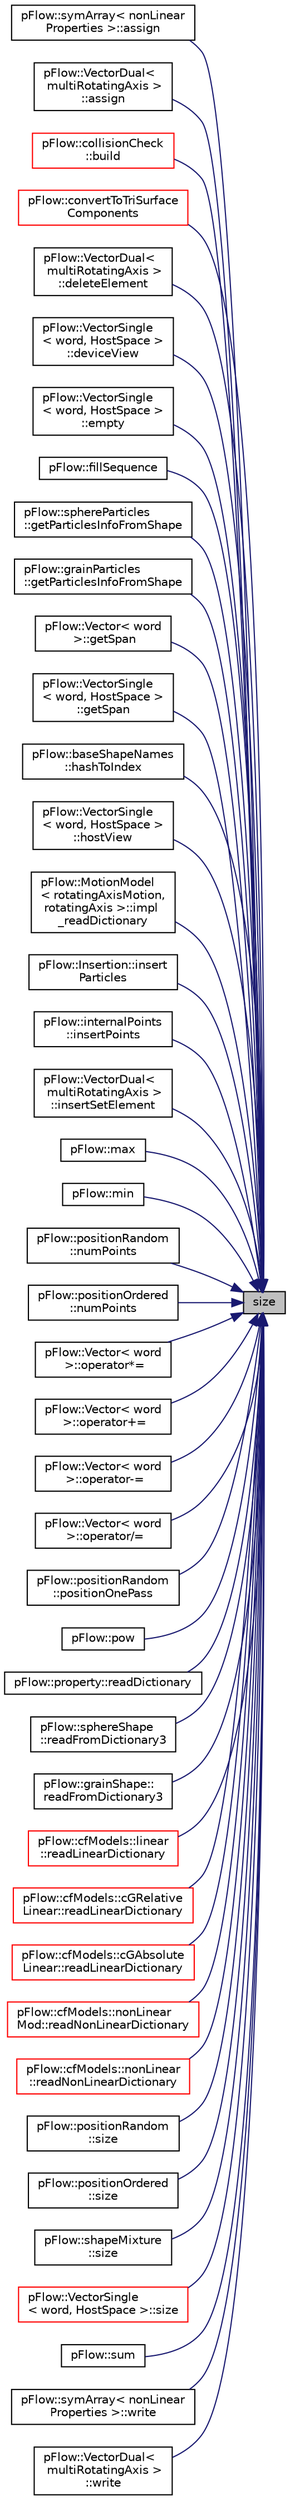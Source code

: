 digraph "size"
{
 // LATEX_PDF_SIZE
  edge [fontname="Helvetica",fontsize="10",labelfontname="Helvetica",labelfontsize="10"];
  node [fontname="Helvetica",fontsize="10",shape=record];
  rankdir="RL";
  Node1 [label="size",height=0.2,width=0.4,color="black", fillcolor="grey75", style="filled", fontcolor="black",tooltip="Size of the vector."];
  Node1 -> Node2 [dir="back",color="midnightblue",fontsize="10",style="solid",fontname="Helvetica"];
  Node2 [label="pFlow::symArray\< nonLinear\lProperties \>::assign",height=0.2,width=0.4,color="black", fillcolor="white", style="filled",URL="$classpFlow_1_1symArray.html#ac49828e84b4c929c15c813500e280005",tooltip=" "];
  Node1 -> Node3 [dir="back",color="midnightblue",fontsize="10",style="solid",fontname="Helvetica"];
  Node3 [label="pFlow::VectorDual\<\l multiRotatingAxis \>\l::assign",height=0.2,width=0.4,color="black", fillcolor="white", style="filled",URL="$classpFlow_1_1VectorDual.html#aff81578dea4c1c19fc5f9ba871ddc3d4",tooltip=" "];
  Node1 -> Node4 [dir="back",color="midnightblue",fontsize="10",style="solid",fontname="Helvetica"];
  Node4 [label="pFlow::collisionCheck\l::build",height=0.2,width=0.4,color="red", fillcolor="white", style="filled",URL="$classpFlow_1_1collisionCheck.html#a5c6e5792787e3b52834c24fc84a1e7bd",tooltip=" "];
  Node1 -> Node6 [dir="back",color="midnightblue",fontsize="10",style="solid",fontname="Helvetica"];
  Node6 [label="pFlow::convertToTriSurface\lComponents",height=0.2,width=0.4,color="red", fillcolor="white", style="filled",URL="$namespacepFlow.html#afac8884995f33a14312960a0de0be66c",tooltip=" "];
  Node1 -> Node8 [dir="back",color="midnightblue",fontsize="10",style="solid",fontname="Helvetica"];
  Node8 [label="pFlow::VectorDual\<\l multiRotatingAxis \>\l::deleteElement",height=0.2,width=0.4,color="black", fillcolor="white", style="filled",URL="$classpFlow_1_1VectorDual.html#ae3f21fcefd35e2538e7da6e933c8baeb",tooltip=" "];
  Node1 -> Node9 [dir="back",color="midnightblue",fontsize="10",style="solid",fontname="Helvetica"];
  Node9 [label="pFlow::VectorSingle\l\< word, HostSpace \>\l::deviceView",height=0.2,width=0.4,color="black", fillcolor="white", style="filled",URL="$classpFlow_1_1VectorSingle_3_01word_00_01HostSpace_01_4.html#a1fabd2a58aae204d5639f041216f54da",tooltip="Device view range [0, size)"];
  Node1 -> Node10 [dir="back",color="midnightblue",fontsize="10",style="solid",fontname="Helvetica"];
  Node10 [label="pFlow::VectorSingle\l\< word, HostSpace \>\l::empty",height=0.2,width=0.4,color="black", fillcolor="white", style="filled",URL="$classpFlow_1_1VectorSingle_3_01word_00_01HostSpace_01_4.html#a8a26016033b73de243ec891f2a9cdeff",tooltip="If vector is empty."];
  Node1 -> Node11 [dir="back",color="midnightblue",fontsize="10",style="solid",fontname="Helvetica"];
  Node11 [label="pFlow::fillSequence",height=0.2,width=0.4,color="black", fillcolor="white", style="filled",URL="$namespacepFlow.html#a96af769b45a4f8ca3974aaf7ce3a258b",tooltip=" "];
  Node1 -> Node12 [dir="back",color="midnightblue",fontsize="10",style="solid",fontname="Helvetica"];
  Node12 [label="pFlow::sphereParticles\l::getParticlesInfoFromShape",height=0.2,width=0.4,color="black", fillcolor="white", style="filled",URL="$classpFlow_1_1sphereParticles.html#aa91648d88059096d5f29f92d77772986",tooltip=" "];
  Node1 -> Node13 [dir="back",color="midnightblue",fontsize="10",style="solid",fontname="Helvetica"];
  Node13 [label="pFlow::grainParticles\l::getParticlesInfoFromShape",height=0.2,width=0.4,color="black", fillcolor="white", style="filled",URL="$classpFlow_1_1grainParticles.html#a69b290242d90fc925278ffc73d428e41",tooltip=" "];
  Node1 -> Node14 [dir="back",color="midnightblue",fontsize="10",style="solid",fontname="Helvetica"];
  Node14 [label="pFlow::Vector\< word\l \>::getSpan",height=0.2,width=0.4,color="black", fillcolor="white", style="filled",URL="$classpFlow_1_1Vector.html#af7fbe27588401af02ce8d7c83032f42d",tooltip=" "];
  Node1 -> Node15 [dir="back",color="midnightblue",fontsize="10",style="solid",fontname="Helvetica"];
  Node15 [label="pFlow::VectorSingle\l\< word, HostSpace \>\l::getSpan",height=0.2,width=0.4,color="black", fillcolor="white", style="filled",URL="$classpFlow_1_1VectorSingle_3_01word_00_01HostSpace_01_4.html#aeb92f4ec32451de9f2f887d9117fd88f",tooltip=" "];
  Node1 -> Node16 [dir="back",color="midnightblue",fontsize="10",style="solid",fontname="Helvetica"];
  Node16 [label="pFlow::baseShapeNames\l::hashToIndex",height=0.2,width=0.4,color="black", fillcolor="white", style="filled",URL="$classpFlow_1_1baseShapeNames.html#af58d7ae74cb30da5dc5602f04eb6cd40",tooltip=" "];
  Node1 -> Node17 [dir="back",color="midnightblue",fontsize="10",style="solid",fontname="Helvetica"];
  Node17 [label="pFlow::VectorSingle\l\< word, HostSpace \>\l::hostView",height=0.2,width=0.4,color="black", fillcolor="white", style="filled",URL="$classpFlow_1_1VectorSingle_3_01word_00_01HostSpace_01_4.html#a379256561291ab5049373408178fe6fe",tooltip="Return a view accessible on Host in range [0,size)"];
  Node1 -> Node18 [dir="back",color="midnightblue",fontsize="10",style="solid",fontname="Helvetica"];
  Node18 [label="pFlow::MotionModel\l\< rotatingAxisMotion,\l rotatingAxis \>::impl\l_readDictionary",height=0.2,width=0.4,color="black", fillcolor="white", style="filled",URL="$classpFlow_1_1MotionModel.html#a66839ac0467b7a5370be2aea901c4be0",tooltip="Read from dictionary."];
  Node1 -> Node19 [dir="back",color="midnightblue",fontsize="10",style="solid",fontname="Helvetica"];
  Node19 [label="pFlow::Insertion::insert\lParticles",height=0.2,width=0.4,color="black", fillcolor="white", style="filled",URL="$classpFlow_1_1Insertion.html#a1278502f1da57fc8866d02a972a4bcc0",tooltip=" "];
  Node1 -> Node20 [dir="back",color="midnightblue",fontsize="10",style="solid",fontname="Helvetica"];
  Node20 [label="pFlow::internalPoints\l::insertPoints",height=0.2,width=0.4,color="black", fillcolor="white", style="filled",URL="$classpFlow_1_1internalPoints.html#a978ee891890b08d6aea1b96cecc8a48c",tooltip=" "];
  Node1 -> Node21 [dir="back",color="midnightblue",fontsize="10",style="solid",fontname="Helvetica"];
  Node21 [label="pFlow::VectorDual\<\l multiRotatingAxis \>\l::insertSetElement",height=0.2,width=0.4,color="black", fillcolor="white", style="filled",URL="$classpFlow_1_1VectorDual.html#a34bb429dcb71153499f3ef45195b2071",tooltip=" "];
  Node1 -> Node22 [dir="back",color="midnightblue",fontsize="10",style="solid",fontname="Helvetica"];
  Node22 [label="pFlow::max",height=0.2,width=0.4,color="black", fillcolor="white", style="filled",URL="$namespacepFlow.html#a610b1e24f9967bd8baa14c6fbcb91d57",tooltip=" "];
  Node1 -> Node23 [dir="back",color="midnightblue",fontsize="10",style="solid",fontname="Helvetica"];
  Node23 [label="pFlow::min",height=0.2,width=0.4,color="black", fillcolor="white", style="filled",URL="$namespacepFlow.html#ac4a4c4d693223d90154f1c7e68e0dae4",tooltip=" "];
  Node1 -> Node24 [dir="back",color="midnightblue",fontsize="10",style="solid",fontname="Helvetica"];
  Node24 [label="pFlow::positionRandom\l::numPoints",height=0.2,width=0.4,color="black", fillcolor="white", style="filled",URL="$classpFlow_1_1positionRandom.html#a1bf5473c8bf12a203edefc47399863c8",tooltip=" "];
  Node1 -> Node25 [dir="back",color="midnightblue",fontsize="10",style="solid",fontname="Helvetica"];
  Node25 [label="pFlow::positionOrdered\l::numPoints",height=0.2,width=0.4,color="black", fillcolor="white", style="filled",URL="$classpFlow_1_1positionOrdered.html#a1bf5473c8bf12a203edefc47399863c8",tooltip=" "];
  Node1 -> Node26 [dir="back",color="midnightblue",fontsize="10",style="solid",fontname="Helvetica"];
  Node26 [label="pFlow::Vector\< word\l \>::operator*=",height=0.2,width=0.4,color="black", fillcolor="white", style="filled",URL="$classpFlow_1_1Vector.html#a45d541c4fb7d734547c5181a64db90ae",tooltip=" "];
  Node1 -> Node27 [dir="back",color="midnightblue",fontsize="10",style="solid",fontname="Helvetica"];
  Node27 [label="pFlow::Vector\< word\l \>::operator+=",height=0.2,width=0.4,color="black", fillcolor="white", style="filled",URL="$classpFlow_1_1Vector.html#a8ece13f41f55786179efd567c34019a4",tooltip=" "];
  Node1 -> Node28 [dir="back",color="midnightblue",fontsize="10",style="solid",fontname="Helvetica"];
  Node28 [label="pFlow::Vector\< word\l \>::operator-=",height=0.2,width=0.4,color="black", fillcolor="white", style="filled",URL="$classpFlow_1_1Vector.html#ac95c6d98945ecda8a27987fc68961a20",tooltip=" "];
  Node1 -> Node29 [dir="back",color="midnightblue",fontsize="10",style="solid",fontname="Helvetica"];
  Node29 [label="pFlow::Vector\< word\l \>::operator/=",height=0.2,width=0.4,color="black", fillcolor="white", style="filled",URL="$classpFlow_1_1Vector.html#ad01909dad5b3ce7b47b4fb0301582d8a",tooltip=" "];
  Node1 -> Node30 [dir="back",color="midnightblue",fontsize="10",style="solid",fontname="Helvetica"];
  Node30 [label="pFlow::positionRandom\l::positionOnePass",height=0.2,width=0.4,color="black", fillcolor="white", style="filled",URL="$classpFlow_1_1positionRandom.html#a07f81872499e984c238978e487d6045c",tooltip=" "];
  Node1 -> Node31 [dir="back",color="midnightblue",fontsize="10",style="solid",fontname="Helvetica"];
  Node31 [label="pFlow::pow",height=0.2,width=0.4,color="black", fillcolor="white", style="filled",URL="$namespacepFlow.html#a9144ff9208c7188e115afed6b3fa0f0a",tooltip=" "];
  Node1 -> Node32 [dir="back",color="midnightblue",fontsize="10",style="solid",fontname="Helvetica"];
  Node32 [label="pFlow::property::readDictionary",height=0.2,width=0.4,color="black", fillcolor="white", style="filled",URL="$classpFlow_1_1property.html#af88fce6a49f1871a485ece4bb1772a55",tooltip="read from dict"];
  Node1 -> Node33 [dir="back",color="midnightblue",fontsize="10",style="solid",fontname="Helvetica"];
  Node33 [label="pFlow::sphereShape\l::readFromDictionary3",height=0.2,width=0.4,color="black", fillcolor="white", style="filled",URL="$classpFlow_1_1sphereShape.html#a50332f1d249adc1de440fce2d0ccc7a9",tooltip=" "];
  Node1 -> Node34 [dir="back",color="midnightblue",fontsize="10",style="solid",fontname="Helvetica"];
  Node34 [label="pFlow::grainShape::\lreadFromDictionary3",height=0.2,width=0.4,color="black", fillcolor="white", style="filled",URL="$classpFlow_1_1grainShape.html#a50332f1d249adc1de440fce2d0ccc7a9",tooltip=" "];
  Node1 -> Node35 [dir="back",color="midnightblue",fontsize="10",style="solid",fontname="Helvetica"];
  Node35 [label="pFlow::cfModels::linear\l::readLinearDictionary",height=0.2,width=0.4,color="red", fillcolor="white", style="filled",URL="$classpFlow_1_1cfModels_1_1linear.html#a36dd9da7f6e5afc522963e96004b3f98",tooltip=" "];
  Node1 -> Node37 [dir="back",color="midnightblue",fontsize="10",style="solid",fontname="Helvetica"];
  Node37 [label="pFlow::cfModels::cGRelative\lLinear::readLinearDictionary",height=0.2,width=0.4,color="red", fillcolor="white", style="filled",URL="$classpFlow_1_1cfModels_1_1cGRelativeLinear.html#a36dd9da7f6e5afc522963e96004b3f98",tooltip=" "];
  Node1 -> Node39 [dir="back",color="midnightblue",fontsize="10",style="solid",fontname="Helvetica"];
  Node39 [label="pFlow::cfModels::cGAbsolute\lLinear::readLinearDictionary",height=0.2,width=0.4,color="red", fillcolor="white", style="filled",URL="$classpFlow_1_1cfModels_1_1cGAbsoluteLinear.html#a36dd9da7f6e5afc522963e96004b3f98",tooltip=" "];
  Node1 -> Node41 [dir="back",color="midnightblue",fontsize="10",style="solid",fontname="Helvetica"];
  Node41 [label="pFlow::cfModels::nonLinear\lMod::readNonLinearDictionary",height=0.2,width=0.4,color="red", fillcolor="white", style="filled",URL="$classpFlow_1_1cfModels_1_1nonLinearMod.html#a8b733efddd531d2ddf9c2765805f081c",tooltip=" "];
  Node1 -> Node43 [dir="back",color="midnightblue",fontsize="10",style="solid",fontname="Helvetica"];
  Node43 [label="pFlow::cfModels::nonLinear\l::readNonLinearDictionary",height=0.2,width=0.4,color="red", fillcolor="white", style="filled",URL="$classpFlow_1_1cfModels_1_1nonLinear.html#a8b733efddd531d2ddf9c2765805f081c",tooltip=" "];
  Node1 -> Node45 [dir="back",color="midnightblue",fontsize="10",style="solid",fontname="Helvetica"];
  Node45 [label="pFlow::positionRandom\l::size",height=0.2,width=0.4,color="black", fillcolor="white", style="filled",URL="$classpFlow_1_1positionRandom.html#a2df0c214af55a90b8bf1b207926a3a3f",tooltip=" "];
  Node1 -> Node46 [dir="back",color="midnightblue",fontsize="10",style="solid",fontname="Helvetica"];
  Node46 [label="pFlow::positionOrdered\l::size",height=0.2,width=0.4,color="black", fillcolor="white", style="filled",URL="$classpFlow_1_1positionOrdered.html#a2df0c214af55a90b8bf1b207926a3a3f",tooltip=" "];
  Node1 -> Node47 [dir="back",color="midnightblue",fontsize="10",style="solid",fontname="Helvetica"];
  Node47 [label="pFlow::shapeMixture\l::size",height=0.2,width=0.4,color="black", fillcolor="white", style="filled",URL="$classpFlow_1_1shapeMixture.html#a10efdf47ffedbdc720f71c2f72b98d98",tooltip="Size of mixture (names)"];
  Node1 -> Node48 [dir="back",color="midnightblue",fontsize="10",style="solid",fontname="Helvetica"];
  Node48 [label="pFlow::VectorSingle\l\< word, HostSpace \>::size",height=0.2,width=0.4,color="red", fillcolor="white", style="filled",URL="$classpFlow_1_1VectorSingle_3_01word_00_01HostSpace_01_4.html#a91e42e32d0d132f5a4ea77685e441f12",tooltip="Size of the vector."];
  Node1 -> Node50 [dir="back",color="midnightblue",fontsize="10",style="solid",fontname="Helvetica"];
  Node50 [label="pFlow::sum",height=0.2,width=0.4,color="black", fillcolor="white", style="filled",URL="$namespacepFlow.html#a9dcdbd0c4d6db890c1eff7b637e844c2",tooltip=" "];
  Node1 -> Node51 [dir="back",color="midnightblue",fontsize="10",style="solid",fontname="Helvetica"];
  Node51 [label="pFlow::symArray\< nonLinear\lProperties \>::write",height=0.2,width=0.4,color="black", fillcolor="white", style="filled",URL="$classpFlow_1_1symArray.html#aa7d820a4dd0777a9a82aee242b83a167",tooltip=" "];
  Node1 -> Node52 [dir="back",color="midnightblue",fontsize="10",style="solid",fontname="Helvetica"];
  Node52 [label="pFlow::VectorDual\<\l multiRotatingAxis \>\l::write",height=0.2,width=0.4,color="black", fillcolor="white", style="filled",URL="$classpFlow_1_1VectorDual.html#aa7d820a4dd0777a9a82aee242b83a167",tooltip=" "];
}
